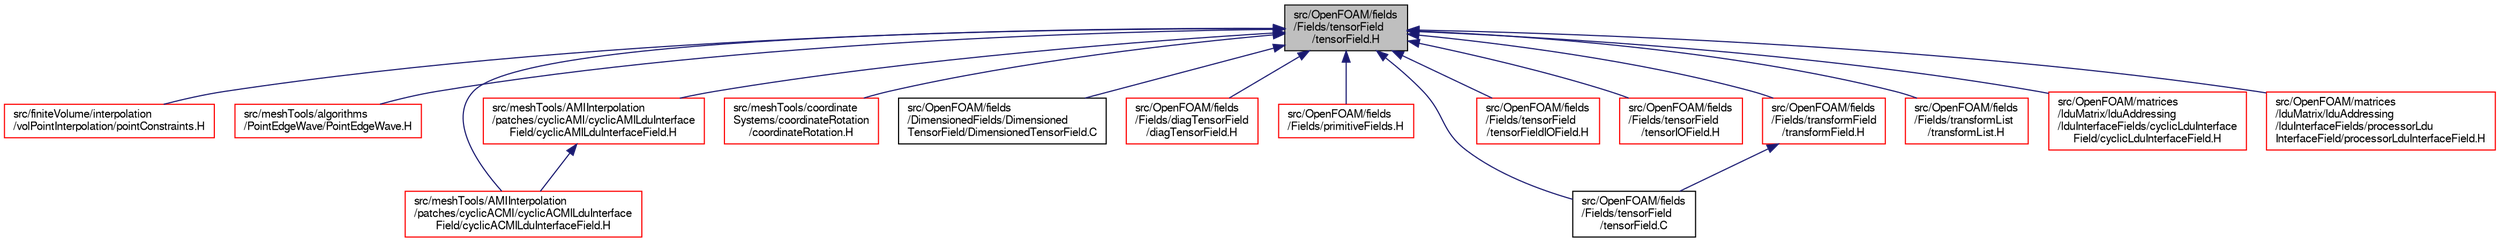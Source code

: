 digraph "src/OpenFOAM/fields/Fields/tensorField/tensorField.H"
{
  bgcolor="transparent";
  edge [fontname="FreeSans",fontsize="10",labelfontname="FreeSans",labelfontsize="10"];
  node [fontname="FreeSans",fontsize="10",shape=record];
  Node97 [label="src/OpenFOAM/fields\l/Fields/tensorField\l/tensorField.H",height=0.2,width=0.4,color="black", fillcolor="grey75", style="filled", fontcolor="black"];
  Node97 -> Node98 [dir="back",color="midnightblue",fontsize="10",style="solid",fontname="FreeSans"];
  Node98 [label="src/finiteVolume/interpolation\l/volPointInterpolation/pointConstraints.H",height=0.2,width=0.4,color="red",URL="$a04328.html"];
  Node97 -> Node107 [dir="back",color="midnightblue",fontsize="10",style="solid",fontname="FreeSans"];
  Node107 [label="src/meshTools/algorithms\l/PointEdgeWave/PointEdgeWave.H",height=0.2,width=0.4,color="red",URL="$a07232.html"];
  Node97 -> Node117 [dir="back",color="midnightblue",fontsize="10",style="solid",fontname="FreeSans"];
  Node117 [label="src/meshTools/AMIInterpolation\l/patches/cyclicACMI/cyclicACMILduInterface\lField/cyclicACMILduInterfaceField.H",height=0.2,width=0.4,color="red",URL="$a07337.html"];
  Node97 -> Node125 [dir="back",color="midnightblue",fontsize="10",style="solid",fontname="FreeSans"];
  Node125 [label="src/meshTools/AMIInterpolation\l/patches/cyclicAMI/cyclicAMILduInterface\lField/cyclicAMILduInterfaceField.H",height=0.2,width=0.4,color="red",URL="$a07379.html"];
  Node125 -> Node117 [dir="back",color="midnightblue",fontsize="10",style="solid",fontname="FreeSans"];
  Node97 -> Node148 [dir="back",color="midnightblue",fontsize="10",style="solid",fontname="FreeSans"];
  Node148 [label="src/meshTools/coordinate\lSystems/coordinateRotation\l/coordinateRotation.H",height=0.2,width=0.4,color="red",URL="$a07493.html"];
  Node97 -> Node294 [dir="back",color="midnightblue",fontsize="10",style="solid",fontname="FreeSans"];
  Node294 [label="src/OpenFOAM/fields\l/DimensionedFields/Dimensioned\lTensorField/DimensionedTensorField.C",height=0.2,width=0.4,color="black",URL="$a09464.html"];
  Node97 -> Node295 [dir="back",color="midnightblue",fontsize="10",style="solid",fontname="FreeSans"];
  Node295 [label="src/OpenFOAM/fields\l/Fields/diagTensorField\l/diagTensorField.H",height=0.2,width=0.4,color="red",URL="$a09545.html"];
  Node97 -> Node879 [dir="back",color="midnightblue",fontsize="10",style="solid",fontname="FreeSans"];
  Node879 [label="src/OpenFOAM/fields\l/Fields/primitiveFields.H",height=0.2,width=0.4,color="red",URL="$a09635.html",tooltip="Specialisations of Field<T> for scalar, vector and tensor. "];
  Node97 -> Node4006 [dir="back",color="midnightblue",fontsize="10",style="solid",fontname="FreeSans"];
  Node4006 [label="src/OpenFOAM/fields\l/Fields/tensorField\l/tensorField.C",height=0.2,width=0.4,color="black",URL="$a09713.html"];
  Node97 -> Node4007 [dir="back",color="midnightblue",fontsize="10",style="solid",fontname="FreeSans"];
  Node4007 [label="src/OpenFOAM/fields\l/Fields/tensorField\l/tensorFieldIOField.H",height=0.2,width=0.4,color="red",URL="$a09722.html"];
  Node97 -> Node4009 [dir="back",color="midnightblue",fontsize="10",style="solid",fontname="FreeSans"];
  Node4009 [label="src/OpenFOAM/fields\l/Fields/tensorField\l/tensorIOField.H",height=0.2,width=0.4,color="red",URL="$a09728.html"];
  Node97 -> Node4011 [dir="back",color="midnightblue",fontsize="10",style="solid",fontname="FreeSans"];
  Node4011 [label="src/OpenFOAM/fields\l/Fields/transformField\l/transformField.H",height=0.2,width=0.4,color="red",URL="$a09734.html",tooltip="Spatial transformation functions for primitive fields. "];
  Node4011 -> Node4006 [dir="back",color="midnightblue",fontsize="10",style="solid",fontname="FreeSans"];
  Node97 -> Node3926 [dir="back",color="midnightblue",fontsize="10",style="solid",fontname="FreeSans"];
  Node3926 [label="src/OpenFOAM/fields\l/Fields/transformList\l/transformList.H",height=0.2,width=0.4,color="red",URL="$a09743.html",tooltip="Spatial transformation functions for primitive fields. "];
  Node97 -> Node4018 [dir="back",color="midnightblue",fontsize="10",style="solid",fontname="FreeSans"];
  Node4018 [label="src/OpenFOAM/matrices\l/lduMatrix/lduAddressing\l/lduInterfaceFields/cyclicLduInterface\lField/cyclicLduInterfaceField.H",height=0.2,width=0.4,color="red",URL="$a10670.html"];
  Node97 -> Node4019 [dir="back",color="midnightblue",fontsize="10",style="solid",fontname="FreeSans"];
  Node4019 [label="src/OpenFOAM/matrices\l/lduMatrix/lduAddressing\l/lduInterfaceFields/processorLdu\lInterfaceField/processorLduInterfaceField.H",height=0.2,width=0.4,color="red",URL="$a10685.html"];
}
